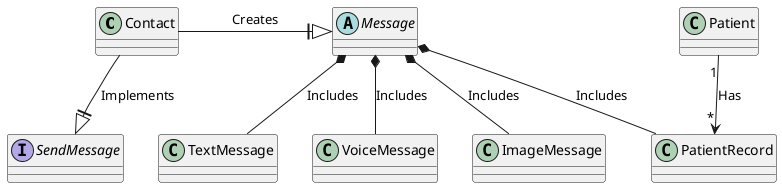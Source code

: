 @startuml

    class Contact
    class Patient
    abstract class Message
    class TextMessage
    class VoiceMessage
    class ImageMessage
    class PatientRecord

    interface SendMessage

    Message *-- TextMessage : "Includes"
    Message *-- VoiceMessage : "Includes"
    Message *-- ImageMessage : "Includes"
    Message *-- PatientRecord : "Includes"

    Contact -||> Message : "Creates"
    Contact --||> SendMessage : "Implements"

    Patient "1"-->"*" PatientRecord : "Has"

@enduml
